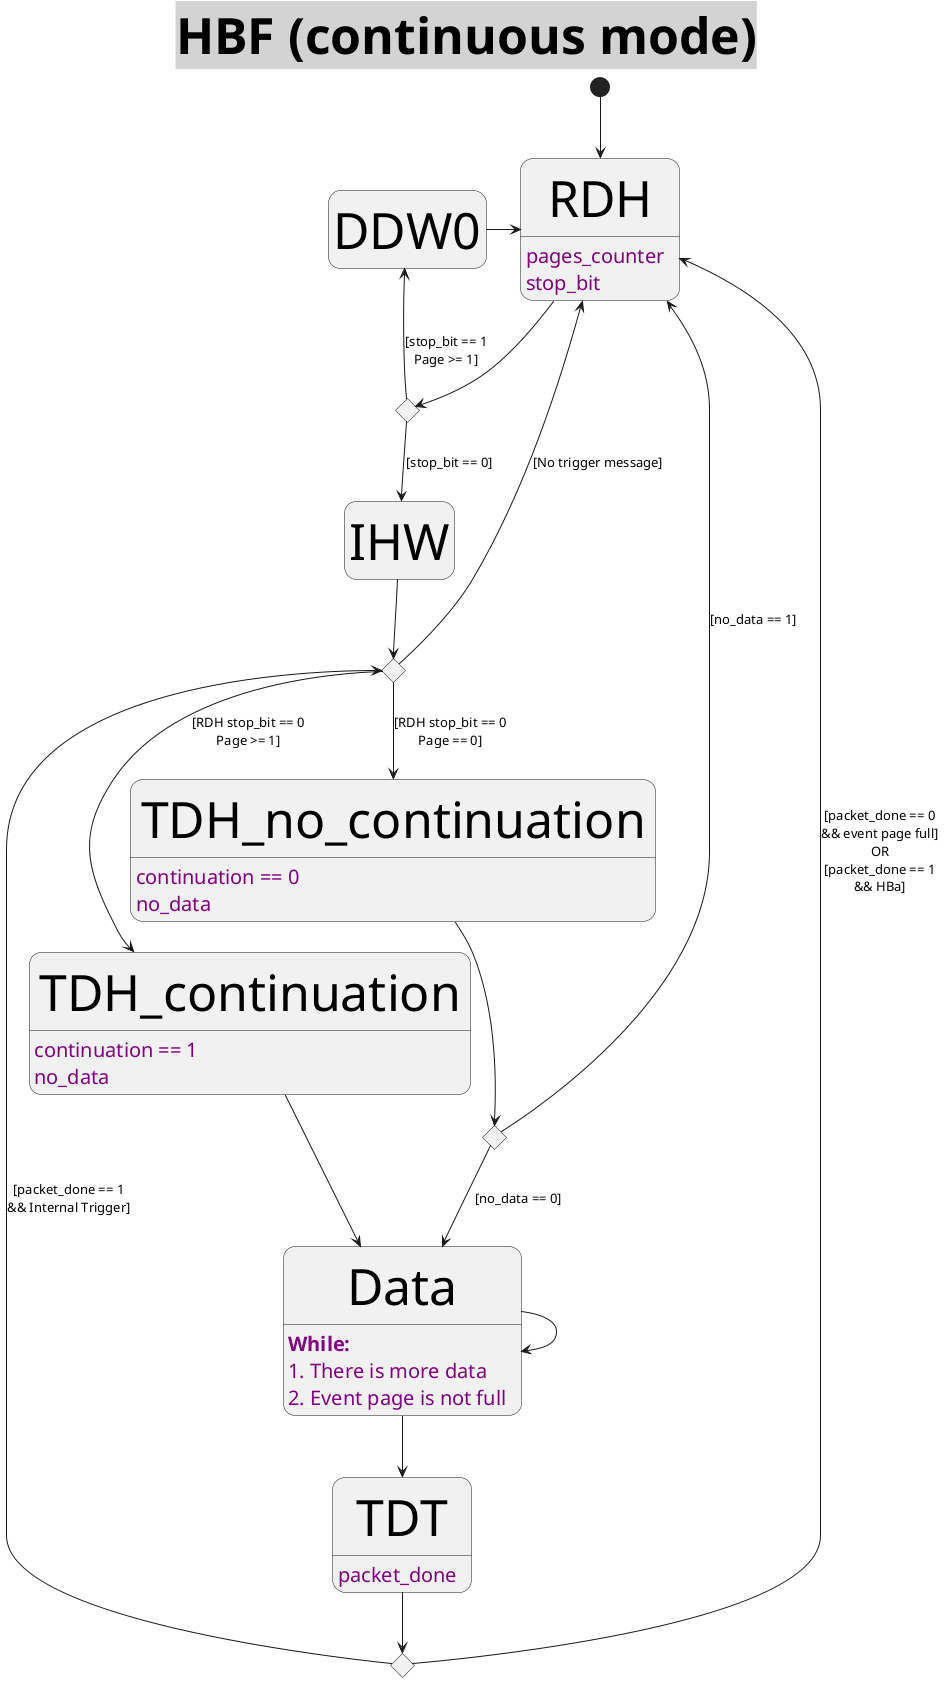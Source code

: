 @startuml HBFStateMachine (continuous mode)
<style>
title {
  HorizontalAlignment right
  FontSize 50
  BackGroundColor lightgrey
  Margin 1
  Padding 0
}

header {
  HorizontalAlignment center
  FontSize 20
  FontColor purple
}

footer {
  HorizontalAlignment left
  FontSize 28
  FontColor red
}

legend {
  FontSize 30
  BackGroundColor yellow
  Margin 30
  Padding 50
}

caption {
  FontSize 32
}
</style>
Title **HBF** (continuous mode)
hide empty description

state after_RDH <<choice>>
state after_IHW <<choice>>
state after_TDH <<choice>>
state after_TDT <<choice>>


[*] --> RDH
RDH : pages_counter
RDH : stop_bit
RDH --> after_RDH

after_RDH --> IHW : [stop_bit == 0]
after_RDH -left-> DDW0 : [stop_bit == 1\nPage >= 1]



IHW --> after_IHW
after_IHW -right-> RDH : [No trigger message]
after_IHW --> TDH_no_continuation : [RDH stop_bit == 0\nPage == 0]
after_IHW --> TDH_continuation : [RDH stop_bit == 0\nPage >= 1]

TDH_continuation --> Data
TDH_continuation: continuation == 1
TDH_continuation: no_data


TDH_no_continuation --> after_TDH
TDH_no_continuation: continuation == 0
TDH_no_continuation: no_data

after_TDH --> Data : [no_data == 0]
after_TDH -right-> RDH : [no_data == 1]

Data -> Data
Data: **While:**
Data:   1. There is more data
Data:   2. Event page is not full

Data --> TDT
TDT: packet_done

TDT --> after_TDT

after_TDT -up-> RDH : [packet_done == 0\n&& event page full]\nOR\n[packet_done == 1\n&& HBa]
after_TDT -> after_IHW : [packet_done == 1\n&& Internal Trigger]

DDW0 -> RDH

@enduml